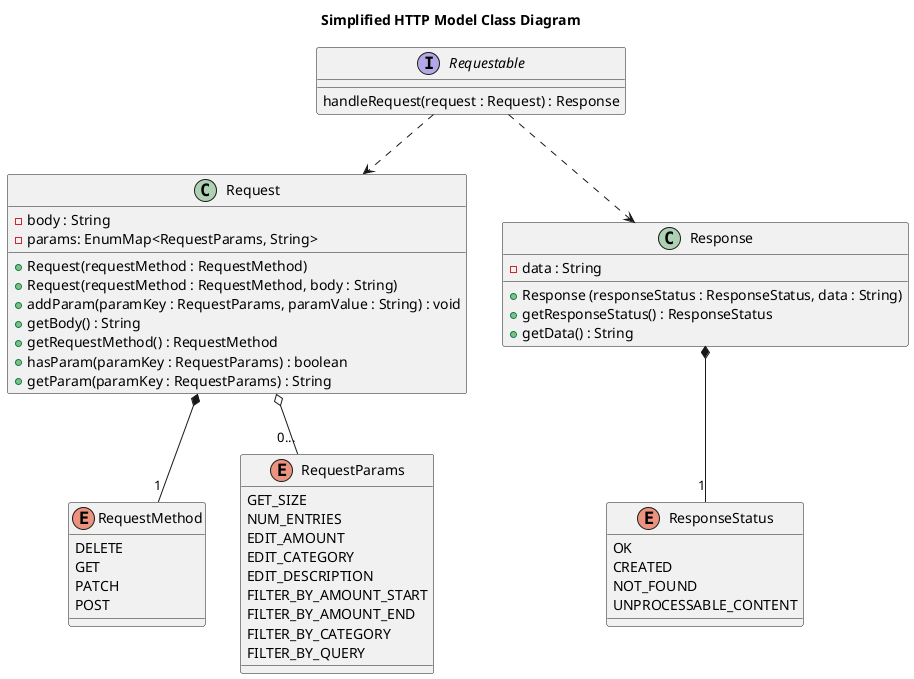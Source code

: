 @startuml
title Simplified HTTP Model Class Diagram

interface Requestable
class Request
enum RequestMethod
enum RequestParams
class Response
enum ResponseStatus

Requestable ..> Request
Requestable ..> Response
Request *-- "1" RequestMethod
Request o-- "0..." RequestParams
Response *-- "1" ResponseStatus

interface Requestable {
    handleRequest(request : Request) : Response
}

class Request {
- body : String
- params: EnumMap<RequestParams, String>

+ Request(requestMethod : RequestMethod)
+ Request(requestMethod : RequestMethod, body : String)
+ addParam(paramKey : RequestParams, paramValue : String) : void
+ getBody() : String
+ getRequestMethod() : RequestMethod
+ hasParam(paramKey : RequestParams) : boolean
+ getParam(paramKey : RequestParams) : String
}

enum RequestMethod {
DELETE
GET
PATCH
POST
}

enum RequestParams {
GET_SIZE
NUM_ENTRIES
EDIT_AMOUNT
EDIT_CATEGORY
EDIT_DESCRIPTION
FILTER_BY_AMOUNT_START
FILTER_BY_AMOUNT_END
FILTER_BY_CATEGORY
FILTER_BY_QUERY
}

class Response {
- data : String

+ Response (responseStatus : ResponseStatus, data : String)
+ getResponseStatus() : ResponseStatus
+ getData() : String
}

enum ResponseStatus {
OK
CREATED
NOT_FOUND
UNPROCESSABLE_CONTENT
}
@enduml